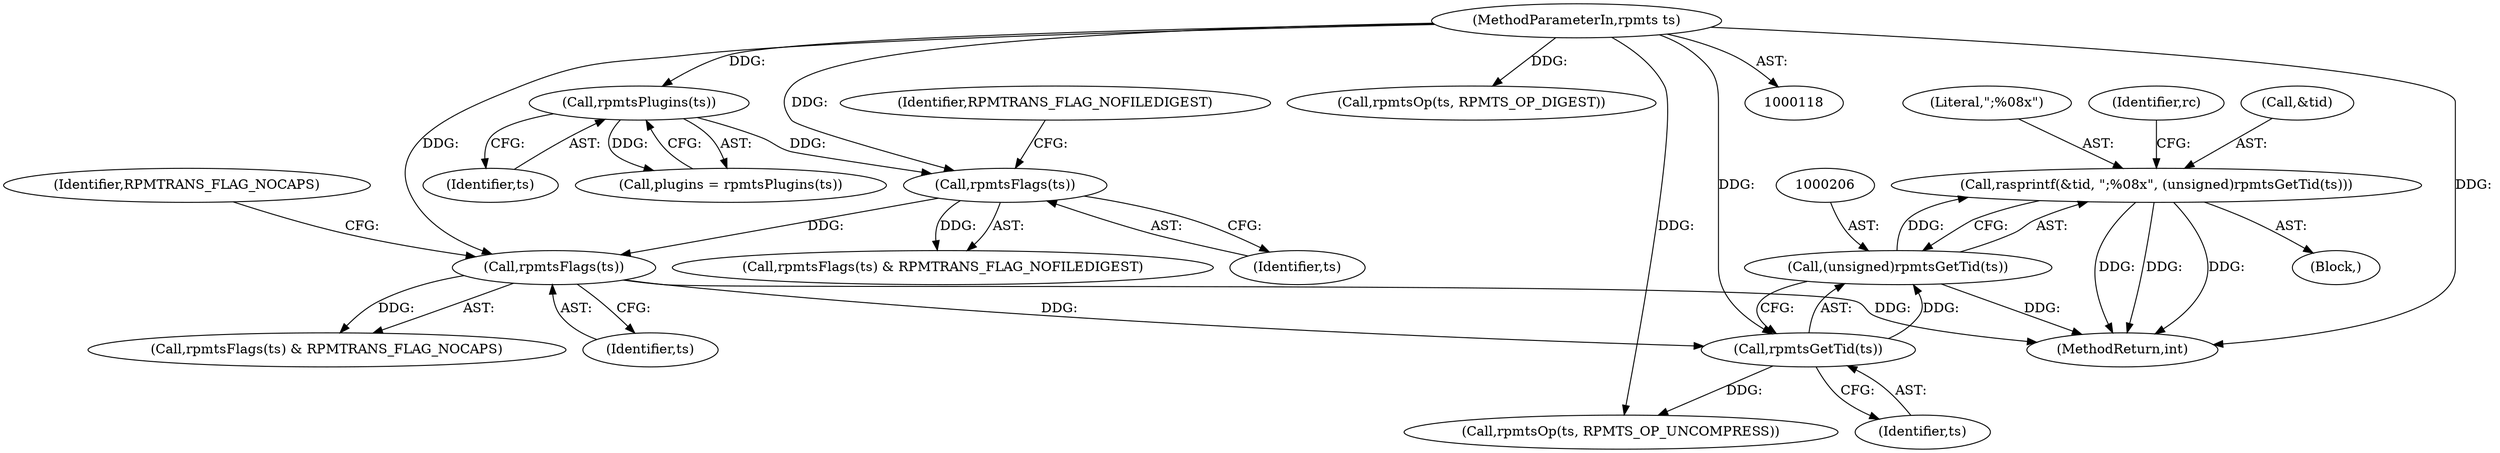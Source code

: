 digraph "0_rpm_f2d3be2a8741234faaa96f5fd05fdfdc75779a79_0@API" {
"1000201" [label="(Call,rasprintf(&tid, \";%08x\", (unsigned)rpmtsGetTid(ts)))"];
"1000205" [label="(Call,(unsigned)rpmtsGetTid(ts))"];
"1000207" [label="(Call,rpmtsGetTid(ts))"];
"1000171" [label="(Call,rpmtsFlags(ts))"];
"1000161" [label="(Call,rpmtsFlags(ts))"];
"1000145" [label="(Call,rpmtsPlugins(ts))"];
"1000119" [label="(MethodParameterIn,rpmts ts)"];
"1000204" [label="(Literal,\";%08x\")"];
"1000173" [label="(Identifier,RPMTRANS_FLAG_NOCAPS)"];
"1000143" [label="(Call,plugins = rpmtsPlugins(ts))"];
"1000161" [label="(Call,rpmtsFlags(ts))"];
"1000124" [label="(Block,)"];
"1000599" [label="(Call,rpmtsOp(ts, RPMTS_OP_DIGEST))"];
"1000592" [label="(Call,rpmtsOp(ts, RPMTS_OP_UNCOMPRESS))"];
"1000210" [label="(Identifier,rc)"];
"1000119" [label="(MethodParameterIn,rpmts ts)"];
"1000162" [label="(Identifier,ts)"];
"1000145" [label="(Call,rpmtsPlugins(ts))"];
"1000171" [label="(Call,rpmtsFlags(ts))"];
"1000618" [label="(MethodReturn,int)"];
"1000205" [label="(Call,(unsigned)rpmtsGetTid(ts))"];
"1000201" [label="(Call,rasprintf(&tid, \";%08x\", (unsigned)rpmtsGetTid(ts)))"];
"1000170" [label="(Call,rpmtsFlags(ts) & RPMTRANS_FLAG_NOCAPS)"];
"1000146" [label="(Identifier,ts)"];
"1000163" [label="(Identifier,RPMTRANS_FLAG_NOFILEDIGEST)"];
"1000208" [label="(Identifier,ts)"];
"1000172" [label="(Identifier,ts)"];
"1000160" [label="(Call,rpmtsFlags(ts) & RPMTRANS_FLAG_NOFILEDIGEST)"];
"1000202" [label="(Call,&tid)"];
"1000207" [label="(Call,rpmtsGetTid(ts))"];
"1000201" -> "1000124"  [label="AST: "];
"1000201" -> "1000205"  [label="CFG: "];
"1000202" -> "1000201"  [label="AST: "];
"1000204" -> "1000201"  [label="AST: "];
"1000205" -> "1000201"  [label="AST: "];
"1000210" -> "1000201"  [label="CFG: "];
"1000201" -> "1000618"  [label="DDG: "];
"1000201" -> "1000618"  [label="DDG: "];
"1000201" -> "1000618"  [label="DDG: "];
"1000205" -> "1000201"  [label="DDG: "];
"1000205" -> "1000207"  [label="CFG: "];
"1000206" -> "1000205"  [label="AST: "];
"1000207" -> "1000205"  [label="AST: "];
"1000205" -> "1000618"  [label="DDG: "];
"1000207" -> "1000205"  [label="DDG: "];
"1000207" -> "1000208"  [label="CFG: "];
"1000208" -> "1000207"  [label="AST: "];
"1000171" -> "1000207"  [label="DDG: "];
"1000119" -> "1000207"  [label="DDG: "];
"1000207" -> "1000592"  [label="DDG: "];
"1000171" -> "1000170"  [label="AST: "];
"1000171" -> "1000172"  [label="CFG: "];
"1000172" -> "1000171"  [label="AST: "];
"1000173" -> "1000171"  [label="CFG: "];
"1000171" -> "1000618"  [label="DDG: "];
"1000171" -> "1000170"  [label="DDG: "];
"1000161" -> "1000171"  [label="DDG: "];
"1000119" -> "1000171"  [label="DDG: "];
"1000161" -> "1000160"  [label="AST: "];
"1000161" -> "1000162"  [label="CFG: "];
"1000162" -> "1000161"  [label="AST: "];
"1000163" -> "1000161"  [label="CFG: "];
"1000161" -> "1000160"  [label="DDG: "];
"1000145" -> "1000161"  [label="DDG: "];
"1000119" -> "1000161"  [label="DDG: "];
"1000145" -> "1000143"  [label="AST: "];
"1000145" -> "1000146"  [label="CFG: "];
"1000146" -> "1000145"  [label="AST: "];
"1000143" -> "1000145"  [label="CFG: "];
"1000145" -> "1000143"  [label="DDG: "];
"1000119" -> "1000145"  [label="DDG: "];
"1000119" -> "1000118"  [label="AST: "];
"1000119" -> "1000618"  [label="DDG: "];
"1000119" -> "1000592"  [label="DDG: "];
"1000119" -> "1000599"  [label="DDG: "];
}
